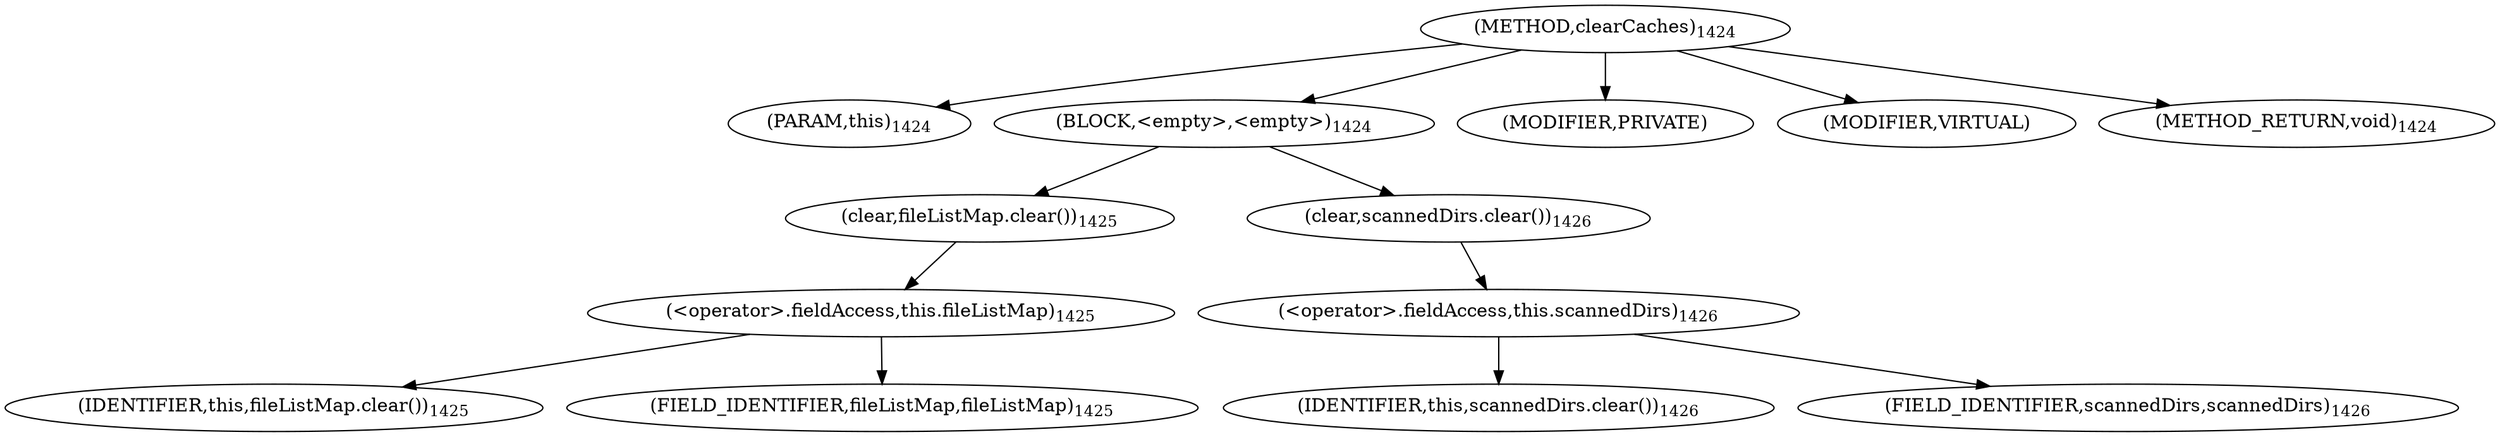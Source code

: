 digraph "clearCaches" {  
"2623" [label = <(METHOD,clearCaches)<SUB>1424</SUB>> ]
"2624" [label = <(PARAM,this)<SUB>1424</SUB>> ]
"2625" [label = <(BLOCK,&lt;empty&gt;,&lt;empty&gt;)<SUB>1424</SUB>> ]
"2626" [label = <(clear,fileListMap.clear())<SUB>1425</SUB>> ]
"2627" [label = <(&lt;operator&gt;.fieldAccess,this.fileListMap)<SUB>1425</SUB>> ]
"2628" [label = <(IDENTIFIER,this,fileListMap.clear())<SUB>1425</SUB>> ]
"2629" [label = <(FIELD_IDENTIFIER,fileListMap,fileListMap)<SUB>1425</SUB>> ]
"2630" [label = <(clear,scannedDirs.clear())<SUB>1426</SUB>> ]
"2631" [label = <(&lt;operator&gt;.fieldAccess,this.scannedDirs)<SUB>1426</SUB>> ]
"2632" [label = <(IDENTIFIER,this,scannedDirs.clear())<SUB>1426</SUB>> ]
"2633" [label = <(FIELD_IDENTIFIER,scannedDirs,scannedDirs)<SUB>1426</SUB>> ]
"2634" [label = <(MODIFIER,PRIVATE)> ]
"2635" [label = <(MODIFIER,VIRTUAL)> ]
"2636" [label = <(METHOD_RETURN,void)<SUB>1424</SUB>> ]
  "2623" -> "2624" 
  "2623" -> "2625" 
  "2623" -> "2634" 
  "2623" -> "2635" 
  "2623" -> "2636" 
  "2625" -> "2626" 
  "2625" -> "2630" 
  "2626" -> "2627" 
  "2627" -> "2628" 
  "2627" -> "2629" 
  "2630" -> "2631" 
  "2631" -> "2632" 
  "2631" -> "2633" 
}
